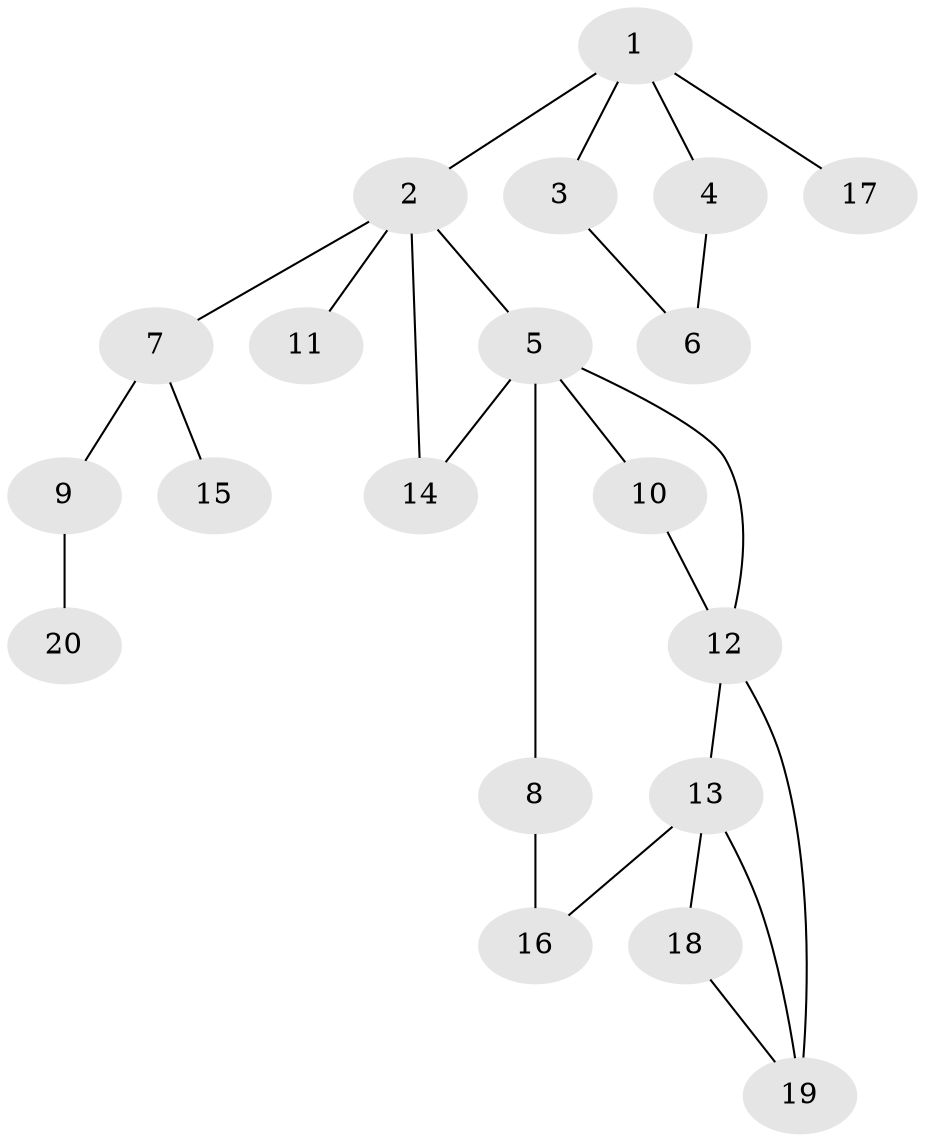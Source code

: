 // Generated by graph-tools (version 1.1) at 2025/46/02/15/25 05:46:28]
// undirected, 20 vertices, 25 edges
graph export_dot {
graph [start="1"]
  node [color=gray90,style=filled];
  1;
  2;
  3;
  4;
  5;
  6;
  7;
  8;
  9;
  10;
  11;
  12;
  13;
  14;
  15;
  16;
  17;
  18;
  19;
  20;
  1 -- 2;
  1 -- 3;
  1 -- 4;
  1 -- 17;
  2 -- 5;
  2 -- 7;
  2 -- 11;
  2 -- 14;
  3 -- 6;
  4 -- 6;
  5 -- 8;
  5 -- 10;
  5 -- 12;
  5 -- 14;
  7 -- 9;
  7 -- 15;
  8 -- 16;
  9 -- 20;
  10 -- 12;
  12 -- 13;
  12 -- 19;
  13 -- 18;
  13 -- 19;
  13 -- 16;
  18 -- 19;
}
